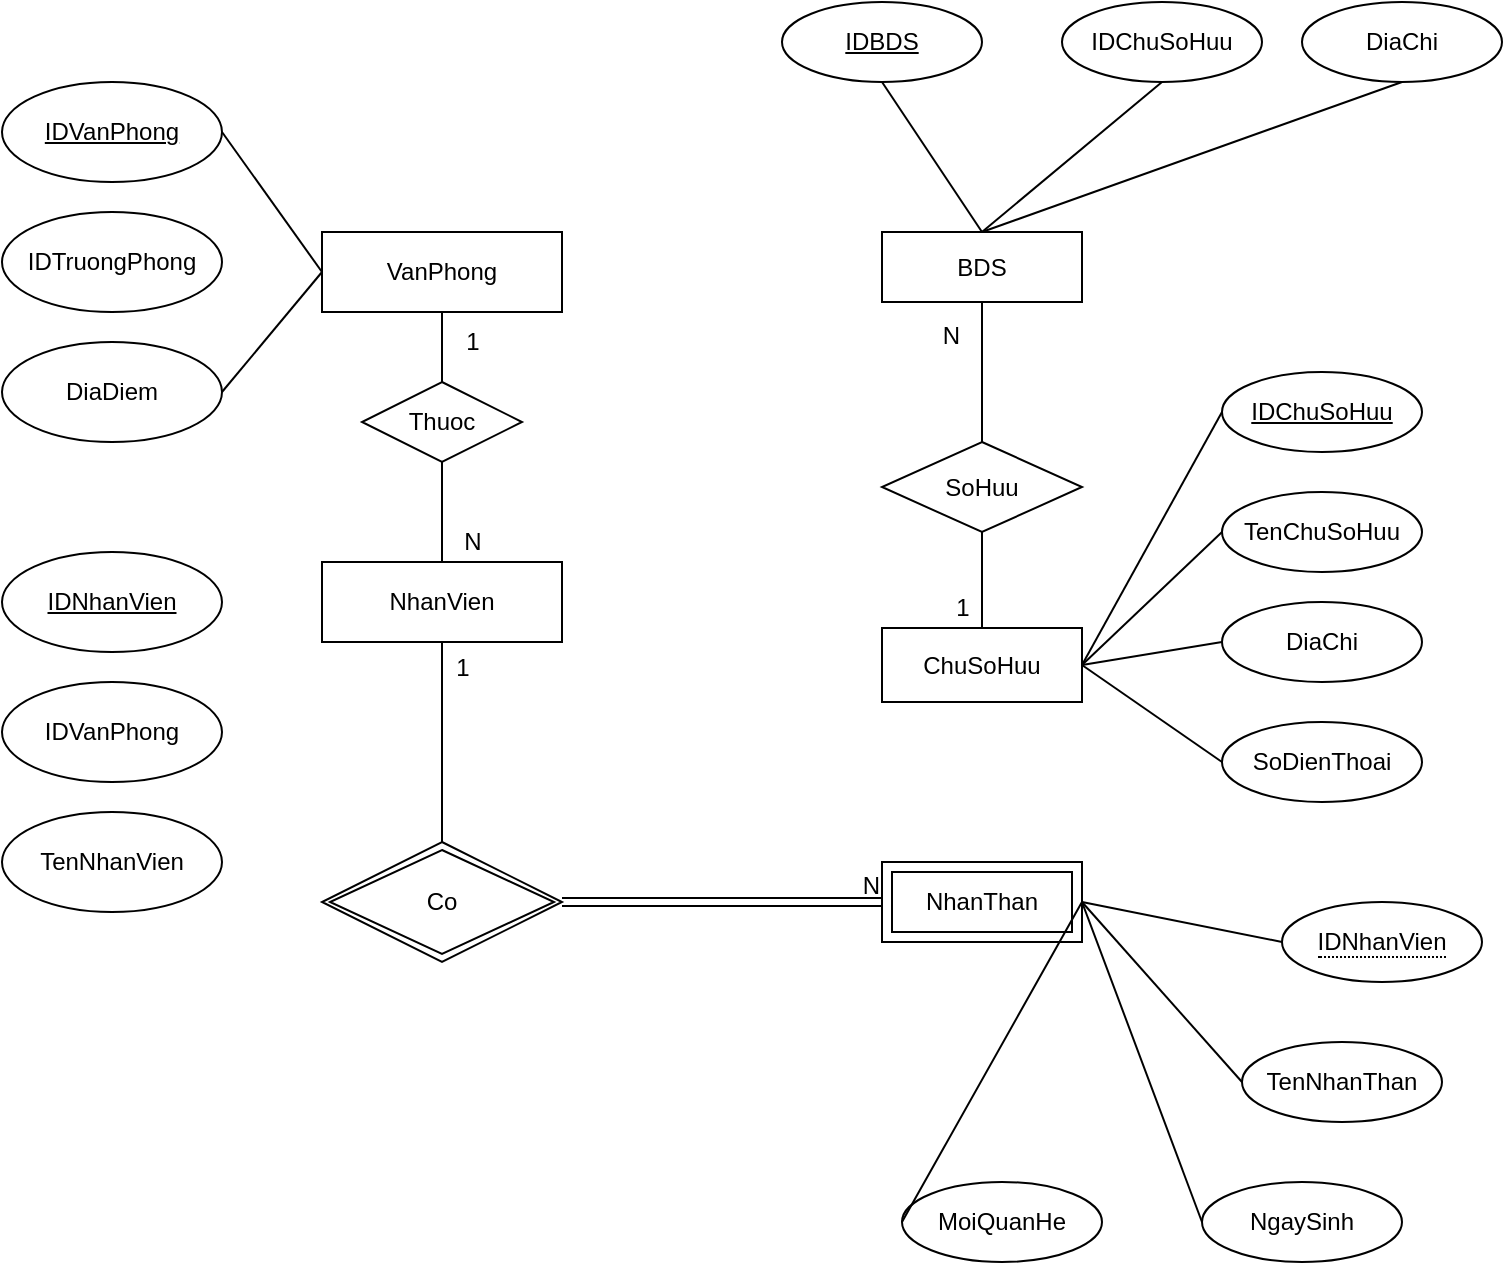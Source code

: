 <mxfile version="21.3.8" type="github">
  <diagram name="Page-1" id="e5id7w8vKvdXDZPjWcn4">
    <mxGraphModel dx="2392" dy="832" grid="1" gridSize="10" guides="1" tooltips="1" connect="1" arrows="1" fold="1" page="1" pageScale="1" pageWidth="850" pageHeight="1100" math="0" shadow="0">
      <root>
        <mxCell id="0" />
        <mxCell id="1" parent="0" />
        <mxCell id="8nPck13ageVKPpQIQBBX-2" value="VanPhong" style="rounded=0;whiteSpace=wrap;html=1;" vertex="1" parent="1">
          <mxGeometry x="120" y="235" width="120" height="40" as="geometry" />
        </mxCell>
        <mxCell id="8nPck13ageVKPpQIQBBX-3" value="NhanVien" style="rounded=0;whiteSpace=wrap;html=1;" vertex="1" parent="1">
          <mxGeometry x="120" y="400" width="120" height="40" as="geometry" />
        </mxCell>
        <mxCell id="8nPck13ageVKPpQIQBBX-5" value="BDS" style="rounded=0;whiteSpace=wrap;html=1;" vertex="1" parent="1">
          <mxGeometry x="400" y="235" width="100" height="35" as="geometry" />
        </mxCell>
        <mxCell id="8nPck13ageVKPpQIQBBX-6" value="ChuSoHuu" style="rounded=0;whiteSpace=wrap;html=1;" vertex="1" parent="1">
          <mxGeometry x="400" y="433" width="100" height="37" as="geometry" />
        </mxCell>
        <mxCell id="8nPck13ageVKPpQIQBBX-7" value="&lt;u&gt;IDVanPhong&lt;/u&gt;" style="ellipse;whiteSpace=wrap;html=1;" vertex="1" parent="1">
          <mxGeometry x="-40" y="160" width="110" height="50" as="geometry" />
        </mxCell>
        <mxCell id="8nPck13ageVKPpQIQBBX-10" value="DiaDiem" style="ellipse;whiteSpace=wrap;html=1;" vertex="1" parent="1">
          <mxGeometry x="-40" y="290" width="110" height="50" as="geometry" />
        </mxCell>
        <mxCell id="8nPck13ageVKPpQIQBBX-11" value="" style="endArrow=none;html=1;rounded=0;exitX=1;exitY=0.5;exitDx=0;exitDy=0;entryX=0;entryY=0.5;entryDx=0;entryDy=0;" edge="1" parent="1" source="8nPck13ageVKPpQIQBBX-7" target="8nPck13ageVKPpQIQBBX-2">
          <mxGeometry width="50" height="50" relative="1" as="geometry">
            <mxPoint x="140" y="280" as="sourcePoint" />
            <mxPoint x="190" y="230" as="targetPoint" />
          </mxGeometry>
        </mxCell>
        <mxCell id="8nPck13ageVKPpQIQBBX-12" value="" style="endArrow=none;html=1;rounded=0;exitX=1;exitY=0.5;exitDx=0;exitDy=0;entryX=0;entryY=0.5;entryDx=0;entryDy=0;" edge="1" parent="1" source="8nPck13ageVKPpQIQBBX-10" target="8nPck13ageVKPpQIQBBX-2">
          <mxGeometry width="50" height="50" relative="1" as="geometry">
            <mxPoint x="80" y="265" as="sourcePoint" />
            <mxPoint x="130" y="320" as="targetPoint" />
          </mxGeometry>
        </mxCell>
        <mxCell id="8nPck13ageVKPpQIQBBX-14" value="Thuoc" style="rhombus;whiteSpace=wrap;html=1;" vertex="1" parent="1">
          <mxGeometry x="140" y="310" width="80" height="40" as="geometry" />
        </mxCell>
        <mxCell id="8nPck13ageVKPpQIQBBX-17" value="" style="endArrow=none;html=1;rounded=0;entryX=0.5;entryY=1;entryDx=0;entryDy=0;exitX=0.5;exitY=0;exitDx=0;exitDy=0;" edge="1" parent="1" source="8nPck13ageVKPpQIQBBX-14" target="8nPck13ageVKPpQIQBBX-2">
          <mxGeometry width="50" height="50" relative="1" as="geometry">
            <mxPoint x="100" y="340" as="sourcePoint" />
            <mxPoint x="150" y="290" as="targetPoint" />
          </mxGeometry>
        </mxCell>
        <mxCell id="8nPck13ageVKPpQIQBBX-18" value="" style="endArrow=none;html=1;rounded=0;entryX=0.5;entryY=1;entryDx=0;entryDy=0;exitX=0.5;exitY=0;exitDx=0;exitDy=0;" edge="1" parent="1" source="8nPck13ageVKPpQIQBBX-3" target="8nPck13ageVKPpQIQBBX-14">
          <mxGeometry width="50" height="50" relative="1" as="geometry">
            <mxPoint x="70" y="430" as="sourcePoint" />
            <mxPoint x="120" y="380" as="targetPoint" />
          </mxGeometry>
        </mxCell>
        <mxCell id="8nPck13ageVKPpQIQBBX-19" value="N" style="text;html=1;align=center;verticalAlign=middle;resizable=0;points=[];autosize=1;strokeColor=none;fillColor=none;" vertex="1" parent="1">
          <mxGeometry x="180" y="375" width="30" height="30" as="geometry" />
        </mxCell>
        <mxCell id="8nPck13ageVKPpQIQBBX-20" value="1" style="text;html=1;align=center;verticalAlign=middle;resizable=0;points=[];autosize=1;strokeColor=none;fillColor=none;" vertex="1" parent="1">
          <mxGeometry x="180" y="275" width="30" height="30" as="geometry" />
        </mxCell>
        <mxCell id="8nPck13ageVKPpQIQBBX-21" value="&lt;u&gt;IDNhanVien&lt;/u&gt;" style="ellipse;whiteSpace=wrap;html=1;gradientColor=none;perimeterSpacing=0;shadow=0;" vertex="1" parent="1">
          <mxGeometry x="-40" y="395" width="110" height="50" as="geometry" />
        </mxCell>
        <mxCell id="8nPck13ageVKPpQIQBBX-22" value="IDVanPhong" style="ellipse;whiteSpace=wrap;html=1;" vertex="1" parent="1">
          <mxGeometry x="-40" y="460" width="110" height="50" as="geometry" />
        </mxCell>
        <mxCell id="8nPck13ageVKPpQIQBBX-23" value="TenNhanVien" style="ellipse;whiteSpace=wrap;html=1;" vertex="1" parent="1">
          <mxGeometry x="-40" y="525" width="110" height="50" as="geometry" />
        </mxCell>
        <mxCell id="8nPck13ageVKPpQIQBBX-24" value="IDTruongPhong" style="ellipse;whiteSpace=wrap;html=1;" vertex="1" parent="1">
          <mxGeometry x="-40" y="225" width="110" height="50" as="geometry" />
        </mxCell>
        <mxCell id="8nPck13ageVKPpQIQBBX-28" value="" style="endArrow=none;html=1;rounded=0;exitX=0.5;exitY=0;exitDx=0;exitDy=0;entryX=0.5;entryY=1;entryDx=0;entryDy=0;" edge="1" parent="1" source="8nPck13ageVKPpQIQBBX-34" target="8nPck13ageVKPpQIQBBX-3">
          <mxGeometry width="50" height="50" relative="1" as="geometry">
            <mxPoint x="180" y="530.0" as="sourcePoint" />
            <mxPoint x="290" y="480" as="targetPoint" />
          </mxGeometry>
        </mxCell>
        <mxCell id="8nPck13ageVKPpQIQBBX-34" value="Co" style="shape=rhombus;double=1;perimeter=rhombusPerimeter;whiteSpace=wrap;html=1;align=center;" vertex="1" parent="1">
          <mxGeometry x="120" y="540" width="120" height="60" as="geometry" />
        </mxCell>
        <mxCell id="8nPck13ageVKPpQIQBBX-35" value="NhanThan" style="shape=ext;margin=3;double=1;whiteSpace=wrap;html=1;align=center;" vertex="1" parent="1">
          <mxGeometry x="400" y="550" width="100" height="40" as="geometry" />
        </mxCell>
        <mxCell id="8nPck13ageVKPpQIQBBX-36" value="" style="shape=link;html=1;rounded=0;exitX=1;exitY=0.5;exitDx=0;exitDy=0;entryX=0;entryY=0.5;entryDx=0;entryDy=0;" edge="1" parent="1" source="8nPck13ageVKPpQIQBBX-34" target="8nPck13ageVKPpQIQBBX-35">
          <mxGeometry relative="1" as="geometry">
            <mxPoint x="250" y="600" as="sourcePoint" />
            <mxPoint x="390" y="570" as="targetPoint" />
          </mxGeometry>
        </mxCell>
        <mxCell id="8nPck13ageVKPpQIQBBX-37" value="N" style="resizable=0;html=1;whiteSpace=wrap;align=right;verticalAlign=bottom;" connectable="0" vertex="1" parent="8nPck13ageVKPpQIQBBX-36">
          <mxGeometry x="1" relative="1" as="geometry" />
        </mxCell>
        <mxCell id="8nPck13ageVKPpQIQBBX-38" value="1" style="text;html=1;align=center;verticalAlign=middle;resizable=0;points=[];autosize=1;strokeColor=none;fillColor=none;" vertex="1" parent="1">
          <mxGeometry x="175" y="438" width="30" height="30" as="geometry" />
        </mxCell>
        <mxCell id="8nPck13ageVKPpQIQBBX-41" value="&lt;span style=&quot;border-bottom: 1px dotted&quot;&gt;IDNhanVien&lt;/span&gt;" style="ellipse;whiteSpace=wrap;html=1;align=center;" vertex="1" parent="1">
          <mxGeometry x="600" y="570" width="100" height="40" as="geometry" />
        </mxCell>
        <mxCell id="8nPck13ageVKPpQIQBBX-42" value="TenNhanThan" style="ellipse;whiteSpace=wrap;html=1;align=center;" vertex="1" parent="1">
          <mxGeometry x="580" y="640" width="100" height="40" as="geometry" />
        </mxCell>
        <mxCell id="8nPck13ageVKPpQIQBBX-43" value="NgaySinh" style="ellipse;whiteSpace=wrap;html=1;align=center;" vertex="1" parent="1">
          <mxGeometry x="560" y="710" width="100" height="40" as="geometry" />
        </mxCell>
        <mxCell id="8nPck13ageVKPpQIQBBX-44" value="MoiQuanHe" style="ellipse;whiteSpace=wrap;html=1;align=center;" vertex="1" parent="1">
          <mxGeometry x="410" y="710" width="100" height="40" as="geometry" />
        </mxCell>
        <mxCell id="8nPck13ageVKPpQIQBBX-46" value="" style="endArrow=none;html=1;rounded=0;entryX=0;entryY=0.5;entryDx=0;entryDy=0;exitX=1;exitY=0.5;exitDx=0;exitDy=0;" edge="1" parent="1" source="8nPck13ageVKPpQIQBBX-35" target="8nPck13ageVKPpQIQBBX-41">
          <mxGeometry relative="1" as="geometry">
            <mxPoint x="390" y="450" as="sourcePoint" />
            <mxPoint x="550" y="450" as="targetPoint" />
          </mxGeometry>
        </mxCell>
        <mxCell id="8nPck13ageVKPpQIQBBX-47" value="" style="endArrow=none;html=1;rounded=0;entryX=0;entryY=0.5;entryDx=0;entryDy=0;exitX=1;exitY=0.5;exitDx=0;exitDy=0;" edge="1" parent="1" source="8nPck13ageVKPpQIQBBX-35" target="8nPck13ageVKPpQIQBBX-42">
          <mxGeometry relative="1" as="geometry">
            <mxPoint x="510" y="580" as="sourcePoint" />
            <mxPoint x="580" y="498" as="targetPoint" />
          </mxGeometry>
        </mxCell>
        <mxCell id="8nPck13ageVKPpQIQBBX-48" value="" style="endArrow=none;html=1;rounded=0;entryX=0;entryY=0.5;entryDx=0;entryDy=0;exitX=1;exitY=0.5;exitDx=0;exitDy=0;" edge="1" parent="1" source="8nPck13ageVKPpQIQBBX-35" target="8nPck13ageVKPpQIQBBX-43">
          <mxGeometry relative="1" as="geometry">
            <mxPoint x="520" y="590" as="sourcePoint" />
            <mxPoint x="580" y="565" as="targetPoint" />
          </mxGeometry>
        </mxCell>
        <mxCell id="8nPck13ageVKPpQIQBBX-49" value="" style="endArrow=none;html=1;rounded=0;entryX=0;entryY=0.5;entryDx=0;entryDy=0;exitX=1;exitY=0.5;exitDx=0;exitDy=0;" edge="1" parent="1" source="8nPck13ageVKPpQIQBBX-35" target="8nPck13ageVKPpQIQBBX-44">
          <mxGeometry relative="1" as="geometry">
            <mxPoint x="530" y="600" as="sourcePoint" />
            <mxPoint x="580" y="630" as="targetPoint" />
          </mxGeometry>
        </mxCell>
        <mxCell id="8nPck13ageVKPpQIQBBX-51" value="IDBDS" style="ellipse;whiteSpace=wrap;html=1;align=center;fontStyle=4;" vertex="1" parent="1">
          <mxGeometry x="350" y="120" width="100" height="40" as="geometry" />
        </mxCell>
        <mxCell id="8nPck13ageVKPpQIQBBX-53" value="DiaChi" style="ellipse;whiteSpace=wrap;html=1;align=center;" vertex="1" parent="1">
          <mxGeometry x="610" y="120" width="100" height="40" as="geometry" />
        </mxCell>
        <mxCell id="8nPck13ageVKPpQIQBBX-54" value="IDChuSoHuu" style="ellipse;whiteSpace=wrap;html=1;align=center;" vertex="1" parent="1">
          <mxGeometry x="490" y="120" width="100" height="40" as="geometry" />
        </mxCell>
        <mxCell id="8nPck13ageVKPpQIQBBX-55" value="" style="endArrow=none;html=1;rounded=0;exitX=0.5;exitY=0;exitDx=0;exitDy=0;entryX=0.5;entryY=1;entryDx=0;entryDy=0;" edge="1" parent="1" source="8nPck13ageVKPpQIQBBX-5" target="8nPck13ageVKPpQIQBBX-51">
          <mxGeometry relative="1" as="geometry">
            <mxPoint x="600" y="200" as="sourcePoint" />
            <mxPoint x="760" y="200" as="targetPoint" />
          </mxGeometry>
        </mxCell>
        <mxCell id="8nPck13ageVKPpQIQBBX-56" value="" style="endArrow=none;html=1;rounded=0;exitX=0.5;exitY=0;exitDx=0;exitDy=0;entryX=0.5;entryY=1;entryDx=0;entryDy=0;" edge="1" parent="1" source="8nPck13ageVKPpQIQBBX-5" target="8nPck13ageVKPpQIQBBX-54">
          <mxGeometry relative="1" as="geometry">
            <mxPoint x="470" y="245" as="sourcePoint" />
            <mxPoint x="410" y="170" as="targetPoint" />
          </mxGeometry>
        </mxCell>
        <mxCell id="8nPck13ageVKPpQIQBBX-57" value="" style="endArrow=none;html=1;rounded=0;exitX=0.5;exitY=0;exitDx=0;exitDy=0;entryX=0.5;entryY=1;entryDx=0;entryDy=0;" edge="1" parent="1" source="8nPck13ageVKPpQIQBBX-5" target="8nPck13ageVKPpQIQBBX-53">
          <mxGeometry relative="1" as="geometry">
            <mxPoint x="480" y="255" as="sourcePoint" />
            <mxPoint x="550" y="170" as="targetPoint" />
          </mxGeometry>
        </mxCell>
        <mxCell id="8nPck13ageVKPpQIQBBX-60" value="SoHuu" style="shape=rhombus;perimeter=rhombusPerimeter;whiteSpace=wrap;html=1;align=center;" vertex="1" parent="1">
          <mxGeometry x="400" y="340" width="100" height="45" as="geometry" />
        </mxCell>
        <mxCell id="8nPck13ageVKPpQIQBBX-63" value="" style="endArrow=none;html=1;rounded=0;exitX=0.5;exitY=0;exitDx=0;exitDy=0;entryX=0.5;entryY=1;entryDx=0;entryDy=0;" edge="1" parent="1" source="8nPck13ageVKPpQIQBBX-60" target="8nPck13ageVKPpQIQBBX-5">
          <mxGeometry relative="1" as="geometry">
            <mxPoint x="440" y="310" as="sourcePoint" />
            <mxPoint x="600" y="310" as="targetPoint" />
          </mxGeometry>
        </mxCell>
        <mxCell id="8nPck13ageVKPpQIQBBX-64" value="N" style="resizable=0;html=1;whiteSpace=wrap;align=right;verticalAlign=bottom;" connectable="0" vertex="1" parent="8nPck13ageVKPpQIQBBX-63">
          <mxGeometry x="1" relative="1" as="geometry">
            <mxPoint x="-10" y="25" as="offset" />
          </mxGeometry>
        </mxCell>
        <mxCell id="8nPck13ageVKPpQIQBBX-66" value="" style="endArrow=none;html=1;rounded=0;entryX=0.5;entryY=1;entryDx=0;entryDy=0;exitX=0.5;exitY=0;exitDx=0;exitDy=0;" edge="1" parent="1" source="8nPck13ageVKPpQIQBBX-6" target="8nPck13ageVKPpQIQBBX-60">
          <mxGeometry relative="1" as="geometry">
            <mxPoint x="310" y="420" as="sourcePoint" />
            <mxPoint x="470" y="420" as="targetPoint" />
          </mxGeometry>
        </mxCell>
        <mxCell id="8nPck13ageVKPpQIQBBX-67" value="1" style="text;html=1;align=center;verticalAlign=middle;resizable=0;points=[];autosize=1;strokeColor=none;fillColor=none;" vertex="1" parent="1">
          <mxGeometry x="425" y="408" width="30" height="30" as="geometry" />
        </mxCell>
        <mxCell id="8nPck13ageVKPpQIQBBX-69" value="IDChuSoHuu" style="ellipse;whiteSpace=wrap;html=1;align=center;fontStyle=4;" vertex="1" parent="1">
          <mxGeometry x="570" y="305" width="100" height="40" as="geometry" />
        </mxCell>
        <mxCell id="8nPck13ageVKPpQIQBBX-70" value="DiaChi" style="ellipse;whiteSpace=wrap;html=1;align=center;" vertex="1" parent="1">
          <mxGeometry x="570" y="420" width="100" height="40" as="geometry" />
        </mxCell>
        <mxCell id="8nPck13ageVKPpQIQBBX-72" value="TenChuSoHuu" style="ellipse;whiteSpace=wrap;html=1;align=center;" vertex="1" parent="1">
          <mxGeometry x="570" y="365" width="100" height="40" as="geometry" />
        </mxCell>
        <mxCell id="8nPck13ageVKPpQIQBBX-74" value="SoDienThoai" style="ellipse;whiteSpace=wrap;html=1;align=center;" vertex="1" parent="1">
          <mxGeometry x="570" y="480" width="100" height="40" as="geometry" />
        </mxCell>
        <mxCell id="8nPck13ageVKPpQIQBBX-76" value="" style="endArrow=none;html=1;rounded=0;exitX=1;exitY=0.5;exitDx=0;exitDy=0;entryX=0;entryY=0.5;entryDx=0;entryDy=0;" edge="1" parent="1" source="8nPck13ageVKPpQIQBBX-6" target="8nPck13ageVKPpQIQBBX-69">
          <mxGeometry relative="1" as="geometry">
            <mxPoint x="420" y="510" as="sourcePoint" />
            <mxPoint x="580" y="510" as="targetPoint" />
          </mxGeometry>
        </mxCell>
        <mxCell id="8nPck13ageVKPpQIQBBX-77" value="" style="endArrow=none;html=1;rounded=0;exitX=1;exitY=0.5;exitDx=0;exitDy=0;entryX=0;entryY=0.5;entryDx=0;entryDy=0;" edge="1" parent="1" source="8nPck13ageVKPpQIQBBX-6" target="8nPck13ageVKPpQIQBBX-72">
          <mxGeometry relative="1" as="geometry">
            <mxPoint x="510" y="462" as="sourcePoint" />
            <mxPoint x="580" y="335" as="targetPoint" />
          </mxGeometry>
        </mxCell>
        <mxCell id="8nPck13ageVKPpQIQBBX-78" value="" style="endArrow=none;html=1;rounded=0;exitX=1;exitY=0.5;exitDx=0;exitDy=0;entryX=0;entryY=0.5;entryDx=0;entryDy=0;" edge="1" parent="1" source="8nPck13ageVKPpQIQBBX-6" target="8nPck13ageVKPpQIQBBX-70">
          <mxGeometry relative="1" as="geometry">
            <mxPoint x="510" y="462" as="sourcePoint" />
            <mxPoint x="580" y="395" as="targetPoint" />
          </mxGeometry>
        </mxCell>
        <mxCell id="8nPck13ageVKPpQIQBBX-79" value="" style="endArrow=none;html=1;rounded=0;exitX=1;exitY=0.5;exitDx=0;exitDy=0;entryX=0;entryY=0.5;entryDx=0;entryDy=0;" edge="1" parent="1" source="8nPck13ageVKPpQIQBBX-6" target="8nPck13ageVKPpQIQBBX-74">
          <mxGeometry relative="1" as="geometry">
            <mxPoint x="520" y="472" as="sourcePoint" />
            <mxPoint x="590" y="405" as="targetPoint" />
          </mxGeometry>
        </mxCell>
      </root>
    </mxGraphModel>
  </diagram>
</mxfile>
